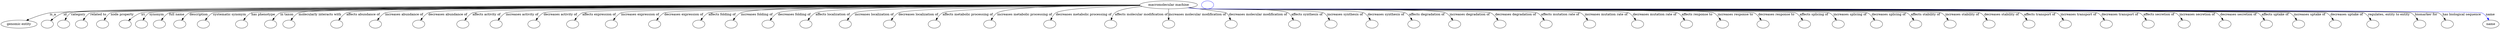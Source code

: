 digraph {
	graph [bb="0,0,8906.2,122"];
	node [label="\N"];
	"macromolecular machine"	 [height=0.5,
		label="macromolecular machine",
		pos="4206.9,104",
		width=2.7701];
	"genomic entity"	 [height=0.5,
		pos="62.909,18",
		width=1.7475];
	"macromolecular machine" -> "genomic entity"	 [label=is_a,
		lp="206.18,61",
		pos="e,94.393,33.616 4106.9,103.59 3496.3,101.02 293.44,86.668 194.36,68 162.87,62.067 129.12,49.078 103.7,37.825"];
	id	 [color=black,
		height=0.5,
		label="",
		pos="170.91,18",
		width=0.75];
	"macromolecular machine" -> id	 [color=black,
		label=id,
		lp="257.35,61",
		pos="e,187.68,32.361 4106.8,103.84 3500.8,102.75 346.37,95.785 251.02,68 230.89,62.134 210.88,49.649 195.89,38.623",
		style=solid];
	category	 [color=black,
		height=0.5,
		label="",
		pos="242.91,18",
		width=0.75];
	"macromolecular machine" -> category	 [color=black,
		label=category,
		lp="308.01,61",
		pos="e,251.74,35.312 4106.7,103.66 3498.7,101.52 328.12,89.327 283.72,68 272.89,62.801 263.97,53.19 257.27,43.773",
		style=solid];
	"related to"	 [color=black,
		height=0.5,
		label="",
		pos="314.91,18",
		width=0.75];
	"macromolecular machine" -> "related to"	 [color=black,
		label="related to",
		lp="379.14,61",
		pos="e,322.69,35.271 4107,103.67 3506,101.6 395.59,89.822 352.44,68 342.16,62.804 333.96,53.327 327.87,44.01",
		style=solid];
	"node property"	 [color=black,
		height=0.5,
		label="",
		pos="386.91,18",
		width=0.75];
	"macromolecular machine" -> "node property"	 [color=black,
		label="node property",
		lp="464.98,61",
		pos="e,395.12,35.287 4107,103.64 3512.8,101.42 468.23,89.031 425.77,68 415.31,62.824 406.85,53.35 400.52,44.03",
		style=solid];
	iri	 [color=black,
		height=0.5,
		label="",
		pos="458.91,18",
		width=0.75];
	"macromolecular machine" -> iri	 [color=black,
		label=iri,
		lp="544.13,61",
		pos="e,475.31,32.353 4107.1,103.78 3528.3,102.38 625.44,94.089 537.47,68 517.64,62.121 498.02,49.636 483.34,38.613",
		style=solid];
	synonym	 [color=black,
		height=0.5,
		label="",
		pos="530.91,18",
		width=0.75];
	"macromolecular machine" -> synonym	 [color=black,
		label=synonym,
		lp="597.58,61",
		pos="e,539.7,35.307 4107.1,103.59 3526.9,101.12 612.53,87.733 571.57,68 560.77,62.795 551.88,53.183 545.2,43.767",
		style=solid];
	"full name"	 [color=black,
		height=0.5,
		label="",
		pos="602.91,18",
		width=0.75];
	"macromolecular machine" -> "full name"	 [color=black,
		label="full name",
		lp="671.54,61",
		pos="e,612.04,35.318 4106.8,103.56 3532.9,100.95 684.85,87.056 644.65,68 633.7,62.808 624.6,53.199 617.72,43.781",
		style=solid];
	description	 [color=black,
		height=0.5,
		label="",
		pos="674.91,18",
		width=0.75];
	"macromolecular machine" -> description	 [color=black,
		label=description,
		lp="752.01,61",
		pos="e,684.98,34.862 4107.1,103.51 3541.3,100.65 760.42,85.727 720.7,68 708.9,62.731 698.79,52.78 691.1,43.134",
		style=solid];
	"systematic synonym"	 [color=black,
		height=0.5,
		label="",
		pos="759.91,18",
		width=0.75];
	"macromolecular machine" -> "systematic synonym"	 [color=black,
		label="systematic synonym",
		lp="863.88,61",
		pos="e,770.07,34.863 4106.8,103.48 3548.7,100.5 844.68,85.213 805.97,68 794.13,62.732 783.97,52.782 776.23,43.136",
		style=solid];
	"has phenotype"	 [color=black,
		height=0.5,
		label="",
		pos="896.91,18",
		width=0.75];
	"macromolecular machine" -> "has phenotype"	 [color=black,
		label="has phenotype",
		lp="983.15,61",
		pos="e,906.9,34.856 4106.9,103.44 3562.4,100.31 979.44,84.6 942.43,68 930.67,62.723 920.62,52.772 912.98,43.127",
		style=solid];
	"in taxon"	 [color=black,
		height=0.5,
		label="",
		pos="997.91,18",
		width=0.75];
	"macromolecular machine" -> "in taxon"	 [color=black,
		label="in taxon",
		lp="1069.7,61",
		pos="e,1008.8,34.88 4107,103.91 3577.1,103.33 1118.4,98.931 1046.4,68 1034.1,62.701 1023.3,52.606 1015.1,42.865",
		style=solid];
	"molecularly interacts with"	 [color=black,
		height=0.5,
		label="",
		pos="1069.9,18",
		width=0.75];
	"macromolecular machine" -> "molecularly interacts with"	 [color=black,
		label="molecularly interacts with",
		lp="1187,61",
		pos="e,1079.7,35.333 4106.9,103.95 3583.8,103.56 1183.3,100.01 1113.7,68 1102.4,62.774 1092.8,53.024 1085.5,43.511",
		style=solid];
	"affects abundance of"	 [color=black,
		height=0.5,
		label="",
		pos="1236.9,18",
		width=0.75];
	"macromolecular machine" -> "affects abundance of"	 [color=black,
		label="affects abundance of",
		lp="1341.7,61",
		pos="e,1247.2,34.858 4107.1,103.85 3601.9,102.93 1349.2,97.226 1283.3,68 1271.4,62.726 1261.2,52.775 1253.4,43.13",
		style=solid];
	"increases abundance of"	 [color=black,
		height=0.5,
		label="",
		pos="1375.9,18",
		width=0.75];
	"macromolecular machine" -> "increases abundance of"	 [color=black,
		label="increases abundance of",
		lp="1487.8,61",
		pos="e,1386.1,34.853 4107,103.79 3616.5,102.6 1484.6,95.849 1422.1,68 1410.2,62.72 1400,52.768 1392.3,43.124",
		style=solid];
	"decreases abundance of"	 [color=black,
		height=0.5,
		label="",
		pos="1528.9,18",
		width=0.75];
	"macromolecular machine" -> "decreases abundance of"	 [color=black,
		label="decreases abundance of",
		lp="1641,61",
		pos="e,1539,34.847 4107,103.71 3633.3,102.22 1633.6,94.346 1574.8,68 1563,62.712 1552.8,52.758 1545.1,43.116",
		style=solid];
	"affects activity of"	 [color=black,
		height=0.5,
		label="",
		pos="1683.9,18",
		width=0.75];
	"macromolecular machine" -> "affects activity of"	 [color=black,
		label="affects activity of",
		lp="1779.8,61",
		pos="e,1694.1,34.847 4106.9,103.62 3650.5,101.74 1785.3,92.573 1730.2,68 1718.3,62.712 1708.1,52.758 1700.3,43.116",
		style=solid];
	"increases activity of"	 [color=black,
		height=0.5,
		label="",
		pos="1804.9,18",
		width=0.75];
	"macromolecular machine" -> "increases activity of"	 [color=black,
		label="increases activity of",
		lp="1907.9,61",
		pos="e,1815.1,34.842 4107,103.54 3664.8,101.4 1903.2,91.38 1851,68 1839.1,62.704 1829,52.75 1821.2,43.109",
		style=solid];
	"decreases activity of"	 [color=black,
		height=0.5,
		label="",
		pos="1939.9,18",
		width=0.75];
	"macromolecular machine" -> "decreases activity of"	 [color=black,
		label="decreases activity of",
		lp="2043,61",
		pos="e,1950,34.835 4107.1,103.45 3681,100.99 2034.6,90.054 1985.6,68 1973.9,62.695 1963.8,52.739 1956.1,43.1",
		style=solid];
	"affects expression of"	 [color=black,
		height=0.5,
		label="",
		pos="2076.9,18",
		width=0.75];
	"macromolecular machine" -> "affects expression of"	 [color=black,
		label="affects expression of",
		lp="2181.7,61",
		pos="e,2087.2,34.836 4107.1,103.33 3698.1,100.48 2169.1,88.439 2123.3,68 2111.4,62.697 2101.2,52.741 2093.4,43.101",
		style=solid];
	"increases expression of"	 [color=black,
		height=0.5,
		label="",
		pos="2215.9,18",
		width=0.75];
	"macromolecular machine" -> "increases expression of"	 [color=black,
		label="increases expression of",
		lp="2327.8,61",
		pos="e,2226.1,34.828 4107.2,103.21 3715.9,99.986 2304.5,87.053 2262.1,68 2250.2,62.687 2240.1,52.729 2232.3,43.091",
		style=solid];
	"decreases expression of"	 [color=black,
		height=0.5,
		label="",
		pos="2368.9,18",
		width=0.75];
	"macromolecular machine" -> "decreases expression of"	 [color=black,
		label="decreases expression of",
		lp="2481,61",
		pos="e,2379,34.818 4107.2,103.05 3736.1,99.401 2453.5,85.532 2414.7,68 2403,62.674 2392.8,52.715 2385.1,43.079",
		style=solid];
	"affects folding of"	 [color=black,
		height=0.5,
		label="",
		pos="2523.9,18",
		width=0.75];
	"macromolecular machine" -> "affects folding of"	 [color=black,
		label="affects folding of",
		lp="2618,61",
		pos="e,2534,34.809 4107.2,102.86 3757.4,98.723 2604.9,83.916 2569.7,68 2558,62.663 2547.9,52.702 2540.2,43.068",
		style=solid];
	"increases folding of"	 [color=black,
		height=0.5,
		label="",
		pos="2642.9,18",
		width=0.75];
	"macromolecular machine" -> "increases folding of"	 [color=black,
		label="increases folding of",
		lp="2744.1,61",
		pos="e,2652.9,34.8 4106.9,103.79 3779,102.8 2752.9,97.369 2688.5,68 2676.8,62.65 2666.7,52.687 2659,43.055",
		style=solid];
	"decreases folding of"	 [color=black,
		height=0.5,
		label="",
		pos="2775.9,18",
		width=0.75];
	"macromolecular machine" -> "decreases folding of"	 [color=black,
		label="decreases folding of",
		lp="2878.3,61",
		pos="e,2785.9,34.787 4107.1,103.55 3799,101.9 2879.4,94.725 2821.2,68 2809.5,62.633 2799.5,52.668 2791.9,43.039",
		style=solid];
	"affects localization of"	 [color=black,
		height=0.5,
		label="",
		pos="2911.9,18",
		width=0.75];
	"macromolecular machine" -> "affects localization of"	 [color=black,
		label="affects localization of",
		lp="3017.4,61",
		pos="e,2921.8,34.772 4107.1,103.26 3820,100.87 3008.7,91.99 2956.9,68 2945.2,62.613 2935.3,52.646 2927.8,43.02",
		style=solid];
	"increases localization of"	 [color=black,
		height=0.5,
		label="",
		pos="3055.9,18",
		width=0.75];
	"macromolecular machine" -> "increases localization of"	 [color=black,
		label="increases localization of",
		lp="3167.5,61",
		pos="e,3065.7,35.238 4107.1,102.91 3843.3,99.73 3144.7,89.342 3099.6,68 3088.4,62.655 3078.8,52.886 3071.5,43.392",
		style=solid];
	"decreases localization of"	 [color=black,
		height=0.5,
		label="",
		pos="3213.9,18",
		width=0.75];
	"macromolecular machine" -> "decreases localization of"	 [color=black,
		label="decreases localization of",
		lp="3325.7,61",
		pos="e,3223.3,35.202 4107.3,102.38 3871.1,98.255 3294,86.35 3256.3,68 3245.3,62.665 3236.1,53.031 3229.1,43.635",
		style=solid];
	"affects metabolic processing of"	 [color=black,
		height=0.5,
		label="",
		pos="3374.9,18",
		width=0.75];
	"macromolecular machine" -> "affects metabolic processing of"	 [color=black,
		label="affects metabolic processing of",
		lp="3502.1,61",
		pos="e,3383.5,35.144 4108,101.68 3902.3,96.564 3445,83.511 3414.6,68 3404.1,62.647 3395.5,53.144 3389,43.849",
		style=solid];
	"increases metabolic processing of"	 [color=black,
		height=0.5,
		label="",
		pos="3571.9,18",
		width=0.75];
	"macromolecular machine" -> "increases metabolic processing of"	 [color=black,
		label="increases metabolic processing of",
		lp="3702.2,61",
		pos="e,3579.4,35.532 4107.4,102.69 3948.2,99.912 3649.8,91.589 3607.4,68 3597.7,62.652 3590.1,53.456 3584.4,44.397",
		style=solid];
	"decreases metabolic processing of"	 [color=black,
		height=0.5,
		label="",
		pos="3783.9,18",
		width=0.75];
	"macromolecular machine" -> "decreases metabolic processing of"	 [color=black,
		label="decreases metabolic processing of",
		lp="3908.3,61",
		pos="e,3789.2,35.806 4109.6,99.829 4000.7,94.433 3836.5,83.807 3812,68 3803.7,62.593 3797.6,53.795 3793.2,45.074",
		style=solid];
	"affects molecular modification of"	 [color=black,
		height=0.5,
		label="",
		pos="3997.9,18",
		width=0.75];
	"macromolecular machine" -> "affects molecular modification of"	 [color=black,
		label="affects molecular modification of",
		lp="4110.9,61",
		pos="e,4000.4,36.288 4118.7,95.61 4076.9,90.011 4032.7,81.2 4016.9,68 4010.3,62.404 4005.9,54.191 4003.1,46.033",
		style=solid];
	"increases molecular modification of"	 [color=black,
		height=0.5,
		label="",
		pos="4206.9,18",
		width=0.75];
	"macromolecular machine" -> "increases molecular modification of"	 [color=black,
		label="increases molecular modification of",
		lp="4307,61",
		pos="e,4206.9,36.212 4206.9,85.762 4206.9,74.36 4206.9,59.434 4206.9,46.494",
		style=solid];
	"decreases molecular modification of"	 [color=black,
		height=0.5,
		label="",
		pos="4429.9,18",
		width=0.75];
	"macromolecular machine" -> "decreases molecular modification of"	 [color=black,
		label="decreases molecular modification of",
		lp="4521.2,61",
		pos="e,4426.5,35.889 4280.1,91.7 4336.5,82.102 4405.3,70.059 4407.9,68 4415.1,62.351 4420,53.876 4423.3,45.5",
		style=solid];
	"affects synthesis of"	 [color=black,
		height=0.5,
		label="",
		pos="4655.9,18",
		width=0.75];
	"macromolecular machine" -> "affects synthesis of"	 [color=black,
		label="affects synthesis of",
		lp="4694.4,61",
		pos="e,4650.4,35.946 4277.4,91.238 4290.2,89.245 4303.4,87.388 4315.9,86 4350.3,82.175 4597.4,86.137 4626.9,68 4635.4,62.748 4641.7,53.984 \
4646.2,45.248",
		style=solid];
	"increases synthesis of"	 [color=black,
		height=0.5,
		label="",
		pos="4785.9,18",
		width=0.75];
	"macromolecular machine" -> "increases synthesis of"	 [color=black,
		label="increases synthesis of",
		lp="4828.6,61",
		pos="e,4779,35.589 4276.8,91.157 4289.8,89.146 4303.2,87.305 4315.9,86 4364.1,81.041 4709.5,91.561 4751.9,68 4761.4,62.72 4768.8,53.537 \
4774.2,44.469",
		style=solid];
	"decreases synthesis of"	 [color=black,
		height=0.5,
		label="",
		pos="4929.9,18",
		width=0.75];
	"macromolecular machine" -> "decreases synthesis of"	 [color=black,
		label="decreases synthesis of",
		lp="4971.7,61",
		pos="e,4922,35.669 4276.5,91.097 4289.6,89.079 4303.1,87.25 4315.9,86 4379.7,79.761 4836.1,97.759 4892.9,68 4902.9,62.76 4910.9,53.458 \
4916.9,44.286",
		style=solid];
	"affects degradation of"	 [color=black,
		height=0.5,
		label="",
		pos="5076.9,18",
		width=0.75];
	"macromolecular machine" -> "affects degradation of"	 [color=black,
		label="affects degradation of",
		lp="5116.8,61",
		pos="e,5068.6,35.224 4276.5,91.032 4289.6,89.019 4303.1,87.21 4315.9,86 4355.9,82.222 5002.1,86.051 5037.9,68 5048.3,62.745 5056.8,53.258 \
5063.2,43.95",
		style=solid];
	"increases degradation of"	 [color=black,
		height=0.5,
		label="",
		pos="5221.9,18",
		width=0.75];
	"macromolecular machine" -> "increases degradation of"	 [color=black,
		label="increases degradation of",
		lp="5267.9,61",
		pos="e,5213.3,35.252 4276.2,91.034 4289.3,89.007 4303,87.192 4315.9,86 4363.8,81.568 5138.8,89.295 5181.9,68 5192.6,62.727 5201.3,53.104 \
5207.9,43.698",
		style=solid];
	"decreases degradation of"	 [color=black,
		height=0.5,
		label="",
		pos="5380.9,18",
		width=0.75];
	"macromolecular machine" -> "decreases degradation of"	 [color=black,
		label="decreases degradation of",
		lp="5427.1,61",
		pos="e,5372,35.277 4276.2,91 4289.3,88.977 4303,87.172 4315.9,86 4372.6,80.851 5288.7,92.788 5339.9,68 5350.7,62.758 5359.7,53.14 5366.4,\
43.73",
		style=solid];
	"affects mutation rate of"	 [color=black,
		height=0.5,
		label="",
		pos="5541.9,18",
		width=0.75];
	"macromolecular machine" -> "affects mutation rate of"	 [color=black,
		label="affects mutation rate of",
		lp="5583.9,61",
		pos="e,5532.7,35.298 4276.2,90.975 4289.3,88.954 4303,87.156 4315.9,86 4381.4,80.125 5440.5,96.239 5499.9,68 5510.9,62.784 5520,53.17 \
5527,43.756",
		style=solid];
	"increases mutation rate of"	 [color=black,
		height=0.5,
		label="",
		pos="5694.9,18",
		width=0.75];
	"macromolecular machine" -> "increases mutation rate of"	 [color=black,
		label="increases mutation rate of",
		lp="5744,61",
		pos="e,5685.7,35.306 4275.9,91.002 4289.1,88.964 4302.9,87.154 4315.9,86 4352.9,82.715 5619.3,83.914 5652.9,68 5663.9,62.793 5673,53.181 \
5680,43.766",
		style=solid];
	"decreases mutation rate of"	 [color=black,
		height=0.5,
		label="",
		pos="5861.9,18",
		width=0.75];
	"macromolecular machine" -> "decreases mutation rate of"	 [color=black,
		label="decreases mutation rate of",
		lp="5912.2,61",
		pos="e,5852.7,35.312 4275.9,90.986 4289.1,88.95 4302.9,87.144 4315.9,86 4357.5,82.336 5782.1,85.874 5819.9,68 5830.9,62.802 5840,53.191 \
5847,43.774",
		style=solid];
	"affects response to"	 [color=black,
		height=0.5,
		label="",
		pos="6031.9,18",
		width=0.75];
	"macromolecular machine" -> "affects response to"	 [color=black,
		label="affects response to",
		lp="6060.9,61",
		pos="e,6022.7,35.318 4275.9,90.973 4289.1,88.938 4302.9,87.136 4315.9,86 4362.2,81.95 5947.9,87.868 5989.9,68 6000.9,62.808 6010,53.199 \
6017,43.781",
		style=solid];
	"increases response to"	 [color=black,
		height=0.5,
		label="",
		pos="6158.9,18",
		width=0.75];
	"macromolecular machine" -> "increases response to"	 [color=black,
		label="increases response to",
		lp="6195,61",
		pos="e,6149.7,35.321 4275.9,90.965 4289.1,88.931 4302.9,87.131 4315.9,86 4365.8,81.661 6071.7,89.358 6116.9,68 6127.9,62.812 6137,53.203 \
6144,43.785",
		style=solid];
	"decreases response to"	 [color=black,
		height=0.5,
		label="",
		pos="6299.9,18",
		width=0.75];
	"macromolecular machine" -> "decreases response to"	 [color=black,
		label="decreases response to",
		lp="6337.2,61",
		pos="e,6290.7,35.324 4275.9,90.958 4289.1,88.924 4302.9,87.126 4315.9,86 4369.7,81.341 6209.1,91.012 6257.9,68 6268.9,62.816 6278,53.208 \
6285,43.789",
		style=solid];
	"affects splicing of"	 [color=black,
		height=0.5,
		label="",
		pos="6443.9,18",
		width=0.75];
	"macromolecular machine" -> "affects splicing of"	 [color=black,
		label="affects splicing of",
		lp="6470.9,61",
		pos="e,6434.7,35.327 4275.9,90.951 4289.1,88.918 4302.9,87.122 4315.9,86 4373.6,81.014 6349.5,92.702 6401.9,68 6412.9,62.82 6422.1,53.212 \
6429,43.793",
		style=solid];
	"increases splicing of"	 [color=black,
		height=0.5,
		label="",
		pos="6566.9,18",
		width=0.75];
	"macromolecular machine" -> "increases splicing of"	 [color=black,
		label="increases splicing of",
		lp="6601.1,61",
		pos="e,6557.7,35.329 4275.9,90.946 4289.1,88.914 4302.9,87.119 4315.9,86 4377,80.735 6469.4,94.145 6524.9,68 6535.9,62.823 6545.1,53.215 \
6552,43.795",
		style=solid];
	"decreases splicing of"	 [color=black,
		height=0.5,
		label="",
		pos="6703.9,18",
		width=0.75];
	"macromolecular machine" -> "decreases splicing of"	 [color=black,
		label="decreases splicing of",
		lp="6739.2,61",
		pos="e,6694.7,35.331 4275.9,90.941 4289.1,88.909 4302.9,87.116 4315.9,86 4380.8,80.424 6602.9,95.752 6661.9,68 6672.9,62.825 6682.1,53.218 \
6689,43.798",
		style=solid];
	"affects stability of"	 [color=black,
		height=0.5,
		label="",
		pos="6843.9,18",
		width=0.75];
	"macromolecular machine" -> "affects stability of"	 [color=black,
		label="affects stability of",
		lp="6871.3,61",
		pos="e,6834.7,35.333 4275.9,90.936 4289.1,88.905 4302.9,87.113 4315.9,86 4384.7,80.106 6739.4,97.395 6801.9,68 6812.9,62.828 6822.1,53.221 \
6829,43.8",
		style=solid];
	"increases stability of"	 [color=black,
		height=0.5,
		label="",
		pos="6967.9,18",
		width=0.75];
	"macromolecular machine" -> "increases stability of"	 [color=black,
		label="increases stability of",
		lp="7002.4,61",
		pos="e,6958.7,35.335 4275.9,90.933 4289.1,88.902 4302.9,87.111 4315.9,86 4352,82.912 6893.1,83.425 6925.9,68 6936.9,62.83 6946.1,53.223 \
6953,43.802",
		style=solid];
	"decreases stability of"	 [color=black,
		height=0.5,
		label="",
		pos="7105.9,18",
		width=0.75];
	"macromolecular machine" -> "decreases stability of"	 [color=black,
		label="decreases stability of",
		lp="7141.6,61",
		pos="e,7096.7,35.336 4275.9,90.929 4289.1,88.898 4302.9,87.109 4315.9,86 4353.9,82.756 7029.4,84.234 7063.9,68 7074.9,62.831 7084.1,53.225 \
7091,43.804",
		style=solid];
	"affects transport of"	 [color=black,
		height=0.5,
		label="",
		pos="7245.9,18",
		width=0.75];
	"macromolecular machine" -> "affects transport of"	 [color=black,
		label="affects transport of",
		lp="7275.7,61",
		pos="e,7236.7,35.338 4275.9,90.926 4289.1,88.895 4302.9,87.107 4315.9,86 4355.9,82.597 7167.6,85.056 7203.9,68 7214.9,62.833 7224.1,53.228 \
7231,43.806",
		style=solid];
	"increases transport of"	 [color=black,
		height=0.5,
		label="",
		pos="7373.9,18",
		width=0.75];
	"macromolecular machine" -> "increases transport of"	 [color=black,
		label="increases transport of",
		lp="7410.8,61",
		pos="e,7364.7,35.339 4275.9,90.923 4289.1,88.893 4302.9,87.105 4315.9,86 4357.6,82.451 7294,85.807 7331.9,68 7342.9,62.835 7352.1,53.229 \
7359,43.807",
		style=solid];
	"decreases transport of"	 [color=black,
		height=0.5,
		label="",
		pos="7516.9,18",
		width=0.75];
	"macromolecular machine" -> "decreases transport of"	 [color=black,
		label="decreases transport of",
		lp="7554.9,61",
		pos="e,7507.7,35.34 4275.9,90.92 4289.1,88.89 4302.9,87.103 4315.9,86 4359.6,82.289 7435.2,86.645 7474.9,68 7485.9,62.836 7495.1,53.231 \
7502,43.809",
		style=solid];
	"affects secretion of"	 [color=black,
		height=0.5,
		label="",
		pos="7661.9,18",
		width=0.75];
	"macromolecular machine" -> "affects secretion of"	 [color=black,
		label="affects secretion of",
		lp="7692,61",
		pos="e,7652.7,35.341 4275.9,90.917 4289.1,88.888 4302.9,87.101 4315.9,86 4361.6,82.124 7578.4,87.496 7619.9,68 7630.9,62.837 7640.1,53.233 \
7647,43.81",
		style=solid];
	"increases secretion of"	 [color=black,
		height=0.5,
		label="",
		pos="7790.9,18",
		width=0.75];
	"macromolecular machine" -> "increases secretion of"	 [color=black,
		label="increases secretion of",
		lp="7828.2,61",
		pos="e,7781.7,35.342 4275.9,90.915 4289.1,88.886 4302.9,87.1 4315.9,86 4363.4,81.978 7705.7,88.253 7748.9,68 7759.9,62.839 7769.1,53.234 \
7776,43.811",
		style=solid];
	"decreases secretion of"	 [color=black,
		height=0.5,
		label="",
		pos="7933.9,18",
		width=0.75];
	"macromolecular machine" -> "decreases secretion of"	 [color=black,
		label="decreases secretion of",
		lp="7972.3,61",
		pos="e,7924.7,35.343 4275.9,90.913 4289.1,88.884 4302.9,87.099 4315.9,86 4365.4,81.816 7846.9,89.092 7891.9,68 7902.9,62.84 7912.1,53.235 \
7919,43.813",
		style=solid];
	"affects uptake of"	 [color=black,
		height=0.5,
		label="",
		pos="8079.9,18",
		width=0.75];
	"macromolecular machine" -> "affects uptake of"	 [color=black,
		label="affects uptake of",
		lp="8103.4,61",
		pos="e,8070.7,35.344 4275.9,90.911 4289.1,88.882 4302.9,87.097 4315.9,86 4367.4,81.65 7991.1,89.948 8037.9,68 8048.9,62.841 8058.1,53.236 \
8065,43.814",
		style=solid];
	"increases uptake of"	 [color=black,
		height=0.5,
		label="",
		pos="8195.9,18",
		width=0.75];
	"macromolecular machine" -> "increases uptake of"	 [color=black,
		label="increases uptake of",
		lp="8226.6,61",
		pos="e,8186.7,35.345 4275.9,90.909 4289.1,88.881 4302.9,87.097 4315.9,86 4369,81.518 8105.6,90.629 8153.9,68 8164.9,62.842 8174.1,53.237 \
8181,43.815",
		style=solid];
	"decreases uptake of"	 [color=black,
		height=0.5,
		label="",
		pos="8325.9,18",
		width=0.75];
	"macromolecular machine" -> "decreases uptake of"	 [color=black,
		label="decreases uptake of",
		lp="8357.7,61",
		pos="e,8316.7,35.345 4275.9,90.908 4289.1,88.879 4302.9,87.096 4315.9,86 4370.8,81.371 8234,91.391 8283.9,68 8294.9,62.842 8304.1,53.238 \
8311,43.815",
		style=solid];
	"regulates, entity to entity"	 [color=black,
		height=0.5,
		label="",
		pos="8458.9,18",
		width=0.75];
	"macromolecular machine" -> "regulates, entity to entity"	 [color=black,
		label="regulates, entity to entity",
		lp="8505.5,61",
		pos="e,8449.7,35.346 4275.6,90.951 4288.9,88.904 4302.8,87.103 4315.9,86 4372.7,81.22 8365.3,92.171 8416.9,68 8427.9,62.843 8437.1,53.239 \
8444,43.816",
		style=solid];
	"biomarker for"	 [color=black,
		height=0.5,
		label="",
		pos="8620.9,18",
		width=0.75];
	"macromolecular machine" -> "biomarker for"	 [color=black,
		label="biomarker for",
		lp="8636.6,61",
		pos="e,8611.7,35.347 4275.6,90.949 4288.9,88.902 4302.8,87.102 4315.9,86 4374.9,81.036 8525.3,93.122 8578.9,68 8589.9,62.844 8599.1,53.24 \
8606,43.817",
		style=solid];
	"has biological sequence"	 [color=black,
		height=0.5,
		label="",
		pos="8720.9,18",
		width=0.75];
	"macromolecular machine" -> "has biological sequence"	 [color=black,
		label="has biological sequence",
		lp="8764.4,61",
		pos="e,8711.7,35.347 4275.6,90.948 4288.9,88.901 4302.8,87.101 4315.9,86 4376.3,80.922 8624,93.708 8678.9,68 8689.9,62.845 8699.1,53.241 \
8706,43.818",
		style=solid];
	name	 [height=0.5,
		pos="8876.9,18",
		width=0.81271];
	"macromolecular machine" -> name	 [color=blue,
		label=name,
		lp="8868.1,61",
		pos="e,8867.7,35.348 4275.6,90.947 4288.9,88.9 4302.8,87.1 4315.9,86 4378.5,80.745 8778.1,94.624 8834.9,68 8845.9,62.846 8855.1,53.242 \
8862,43.818",
		style=solid];
	"macromolecular machine name"	 [color=blue,
		height=0.5,
		label="",
		pos="4351.9,104",
		width=0.75];
}
